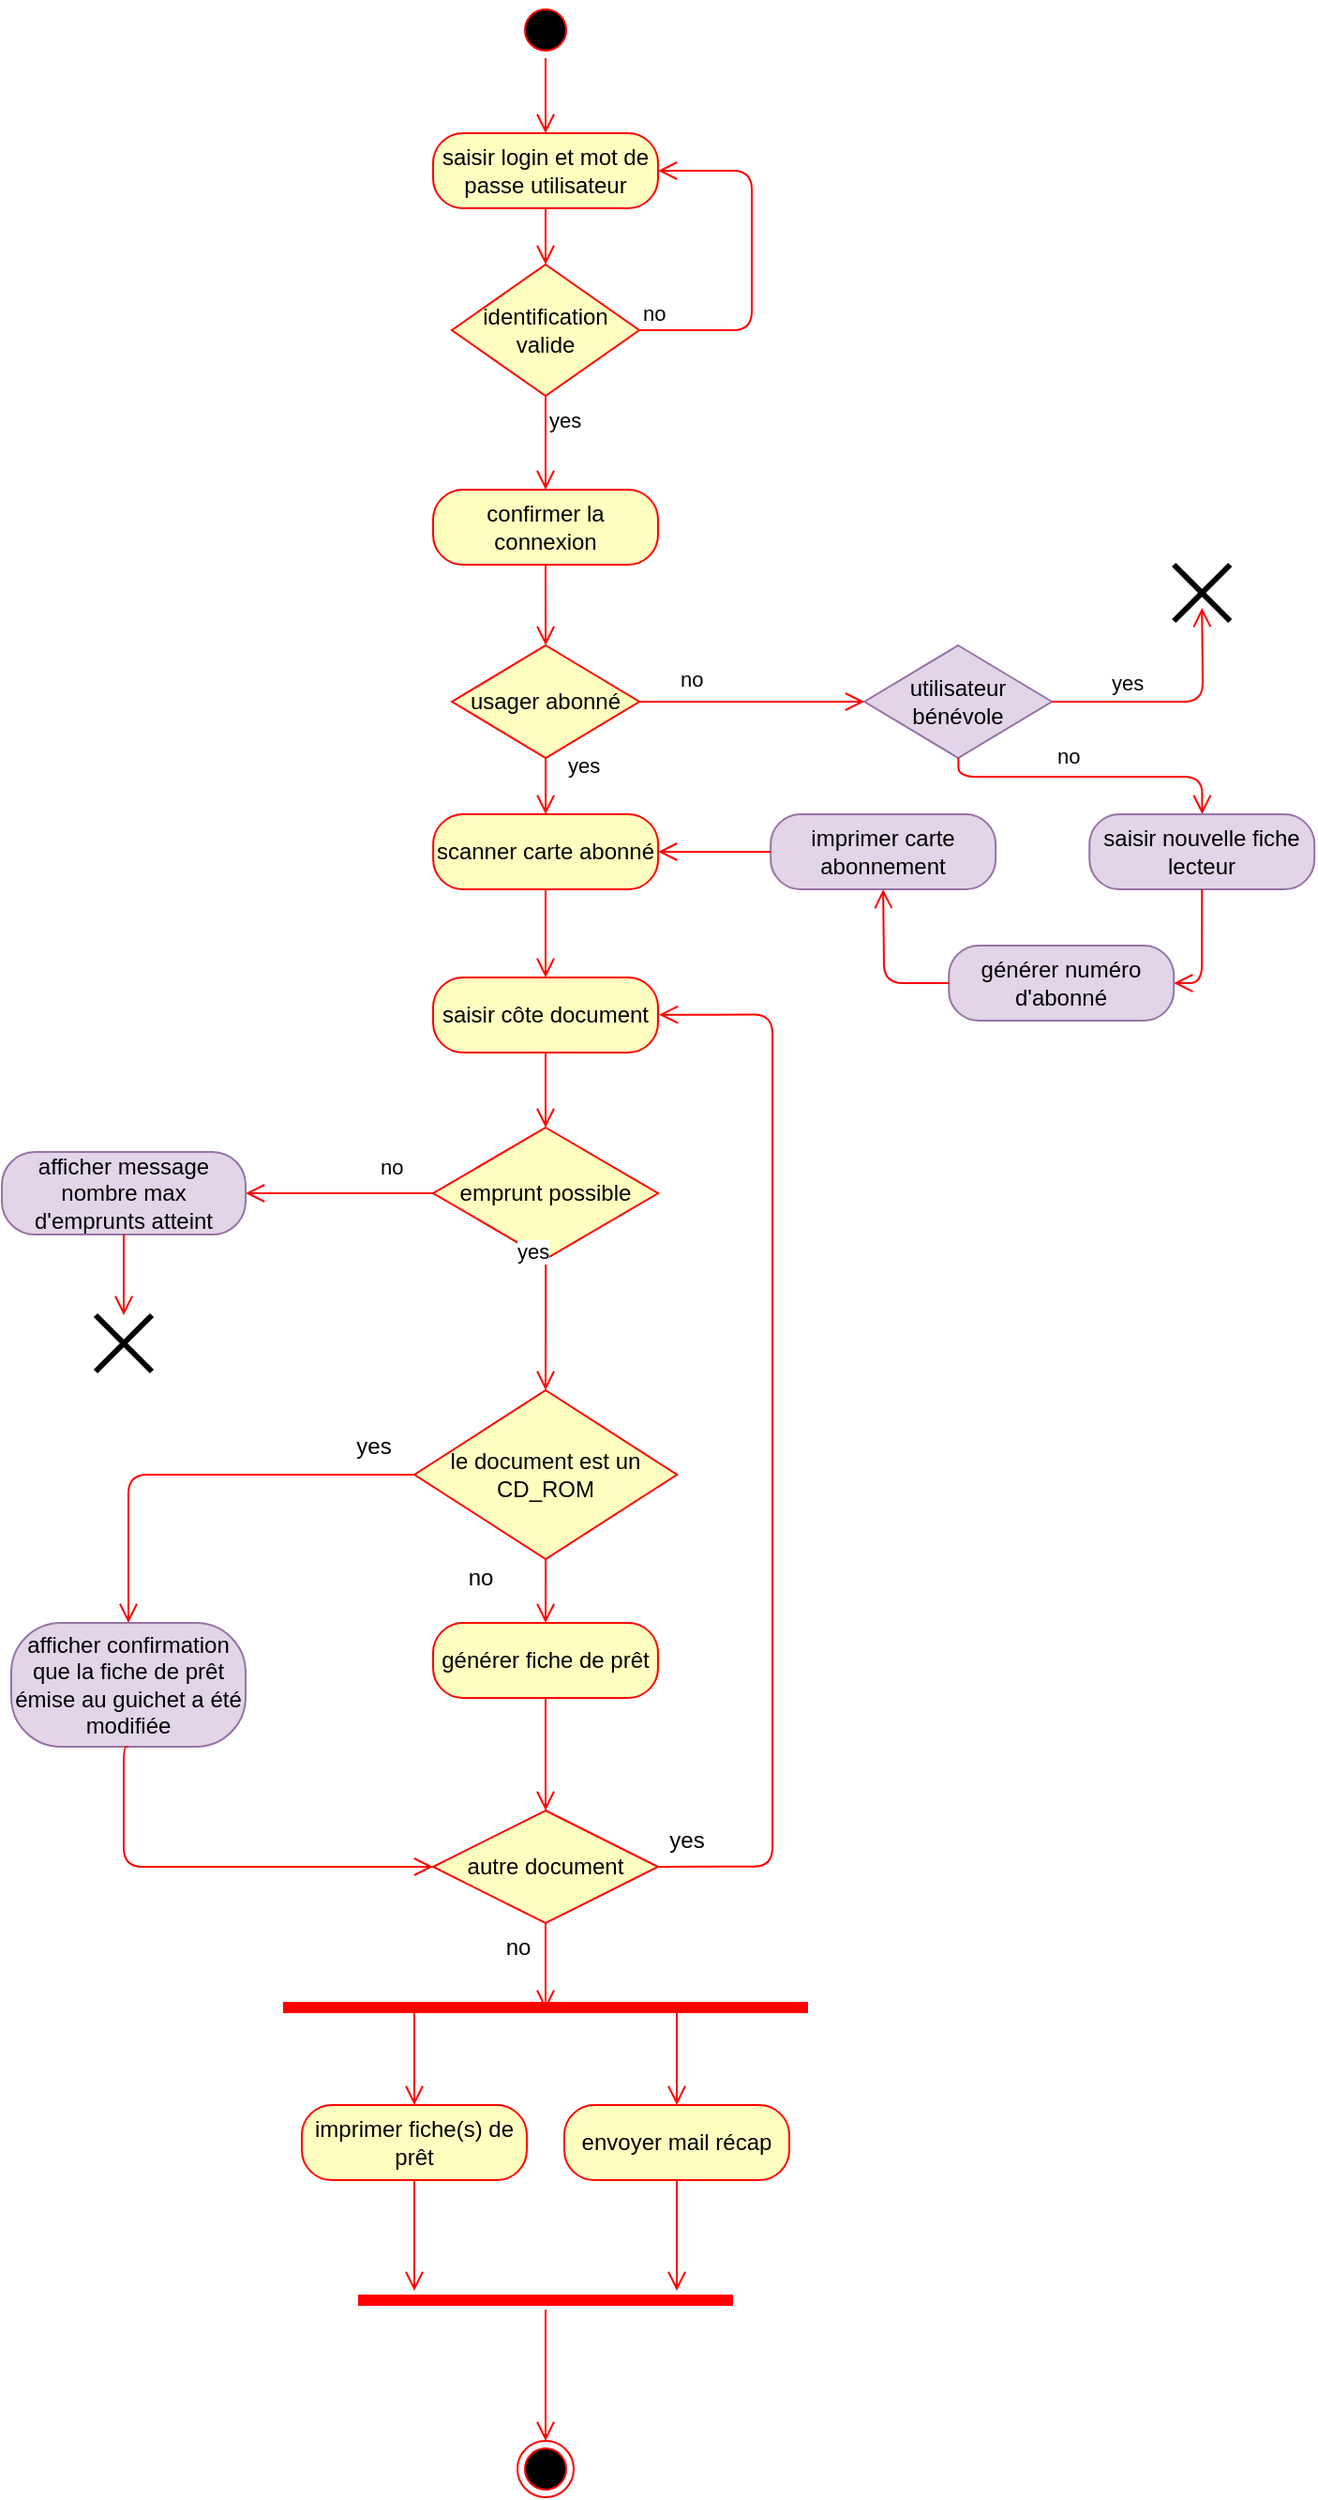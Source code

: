 <mxfile version="12.6.2" type="device"><diagram id="HF6RgyQXF6QEa167o4FL" name="Page-1"><mxGraphModel dx="868" dy="1696" grid="1" gridSize="10" guides="1" tooltips="1" connect="1" arrows="1" fold="1" page="1" pageScale="1" pageWidth="827" pageHeight="1169" math="0" shadow="0"><root><mxCell id="0"/><mxCell id="1" parent="0"/><mxCell id="9mSCXrdtJPMnGaA1iyoQ-2" value="" style="ellipse;html=1;shape=startState;fillColor=#000000;strokeColor=#ff0000;" parent="1" vertex="1"><mxGeometry x="395" y="-30" width="30" height="30" as="geometry"/></mxCell><mxCell id="9mSCXrdtJPMnGaA1iyoQ-3" value="" style="edgeStyle=orthogonalEdgeStyle;html=1;verticalAlign=bottom;endArrow=open;endSize=8;strokeColor=#ff0000;entryX=0.5;entryY=0;entryDx=0;entryDy=0;" parent="1" source="9mSCXrdtJPMnGaA1iyoQ-2" target="9mSCXrdtJPMnGaA1iyoQ-4" edge="1"><mxGeometry relative="1" as="geometry"><mxPoint x="410.05" y="90" as="targetPoint"/></mxGeometry></mxCell><mxCell id="9mSCXrdtJPMnGaA1iyoQ-4" value="saisir login et mot de passe utilisateur" style="rounded=1;whiteSpace=wrap;html=1;arcSize=40;fontColor=#000000;fillColor=#ffffc0;strokeColor=#ff0000;" parent="1" vertex="1"><mxGeometry x="350" y="40" width="120" height="40" as="geometry"/></mxCell><mxCell id="9mSCXrdtJPMnGaA1iyoQ-42" value="usager abonné" style="rhombus;whiteSpace=wrap;html=1;fillColor=#ffffc0;strokeColor=#ff0000;" parent="1" vertex="1"><mxGeometry x="360.06" y="313" width="100" height="60" as="geometry"/></mxCell><mxCell id="9mSCXrdtJPMnGaA1iyoQ-43" value="no" style="edgeStyle=orthogonalEdgeStyle;html=1;align=left;verticalAlign=bottom;endArrow=open;endSize=8;strokeColor=#ff0000;entryX=0;entryY=0.5;entryDx=0;entryDy=0;" parent="1" source="9mSCXrdtJPMnGaA1iyoQ-42" target="9mSCXrdtJPMnGaA1iyoQ-45" edge="1"><mxGeometry x="-0.668" y="3" relative="1" as="geometry"><mxPoint x="550.11" y="363" as="targetPoint"/><mxPoint as="offset"/></mxGeometry></mxCell><mxCell id="9mSCXrdtJPMnGaA1iyoQ-44" value="yes" style="edgeStyle=orthogonalEdgeStyle;html=1;align=left;verticalAlign=top;endArrow=open;endSize=8;strokeColor=#ff0000;entryX=0.5;entryY=0;entryDx=0;entryDy=0;" parent="1" source="9mSCXrdtJPMnGaA1iyoQ-42" target="9mSCXrdtJPMnGaA1iyoQ-51" edge="1"><mxGeometry x="0.019" y="27" relative="1" as="geometry"><mxPoint x="410.11" y="453" as="targetPoint"/><mxPoint x="-17" y="-25" as="offset"/></mxGeometry></mxCell><mxCell id="9mSCXrdtJPMnGaA1iyoQ-45" value="utilisateur bénévole" style="rhombus;whiteSpace=wrap;html=1;fillColor=#e1d5e7;strokeColor=#9673a6;" parent="1" vertex="1"><mxGeometry x="580.06" y="313" width="100" height="60" as="geometry"/></mxCell><mxCell id="9mSCXrdtJPMnGaA1iyoQ-46" value="no" style="edgeStyle=orthogonalEdgeStyle;html=1;align=left;verticalAlign=bottom;endArrow=open;endSize=8;strokeColor=#ff0000;" parent="1" source="9mSCXrdtJPMnGaA1iyoQ-45" edge="1"><mxGeometry x="0.23" y="88" relative="1" as="geometry"><mxPoint x="760.11" y="293" as="targetPoint"/><mxPoint x="8" y="37" as="offset"/></mxGeometry></mxCell><mxCell id="9mSCXrdtJPMnGaA1iyoQ-47" value="yes" style="edgeStyle=orthogonalEdgeStyle;html=1;align=left;verticalAlign=top;endArrow=open;endSize=8;strokeColor=#ff0000;entryX=0.5;entryY=0;entryDx=0;entryDy=0;" parent="1" edge="1"><mxGeometry x="0.125" y="63" relative="1" as="geometry"><mxPoint x="760.203" y="403" as="targetPoint"/><mxPoint x="630.203" y="372.914" as="sourcePoint"/><Array as="points"><mxPoint x="630.06" y="383"/><mxPoint x="760.06" y="383"/></Array><mxPoint as="offset"/></mxGeometry></mxCell><mxCell id="9mSCXrdtJPMnGaA1iyoQ-48" value="" style="shape=umlDestroy;whiteSpace=wrap;html=1;strokeWidth=3;" parent="1" vertex="1"><mxGeometry x="745.11" y="270" width="30" height="30" as="geometry"/></mxCell><mxCell id="9mSCXrdtJPMnGaA1iyoQ-49" value="saisir nouvelle fiche lecteur" style="rounded=1;whiteSpace=wrap;html=1;arcSize=40;fillColor=#e1d5e7;strokeColor=#9673a6;" parent="1" vertex="1"><mxGeometry x="700.11" y="403" width="120" height="40" as="geometry"/></mxCell><mxCell id="9mSCXrdtJPMnGaA1iyoQ-50" value="" style="edgeStyle=orthogonalEdgeStyle;html=1;verticalAlign=bottom;endArrow=open;endSize=8;strokeColor=#ff0000;exitX=0.5;exitY=1;exitDx=0;exitDy=0;entryX=1;entryY=0.5;entryDx=0;entryDy=0;" parent="1" source="9mSCXrdtJPMnGaA1iyoQ-49" target="9mSCXrdtJPMnGaA1iyoQ-55" edge="1"><mxGeometry relative="1" as="geometry"><mxPoint x="640.06" y="423" as="targetPoint"/><Array as="points"/></mxGeometry></mxCell><mxCell id="9mSCXrdtJPMnGaA1iyoQ-51" value="scanner carte abonné" style="rounded=1;whiteSpace=wrap;html=1;arcSize=40;fontColor=#000000;fillColor=#ffffc0;strokeColor=#ff0000;" parent="1" vertex="1"><mxGeometry x="350.06" y="403" width="120" height="40" as="geometry"/></mxCell><mxCell id="9mSCXrdtJPMnGaA1iyoQ-55" value="générer numéro d'abonné" style="rounded=1;whiteSpace=wrap;html=1;arcSize=40;fillColor=#e1d5e7;strokeColor=#9673a6;" parent="1" vertex="1"><mxGeometry x="625.11" y="473" width="120" height="40" as="geometry"/></mxCell><mxCell id="9mSCXrdtJPMnGaA1iyoQ-58" value="" style="edgeStyle=orthogonalEdgeStyle;html=1;verticalAlign=bottom;endArrow=open;endSize=8;strokeColor=#ff0000;entryX=0.5;entryY=0;entryDx=0;entryDy=0;" parent="1" source="9mSCXrdtJPMnGaA1iyoQ-4" target="9mSCXrdtJPMnGaA1iyoQ-132" edge="1"><mxGeometry relative="1" as="geometry"><mxPoint x="410.05" y="160" as="targetPoint"/><mxPoint x="410.05" y="130" as="sourcePoint"/></mxGeometry></mxCell><mxCell id="9mSCXrdtJPMnGaA1iyoQ-60" value="confirmer la connexion" style="rounded=1;whiteSpace=wrap;html=1;arcSize=40;fontColor=#000000;fillColor=#ffffc0;strokeColor=#ff0000;" parent="1" vertex="1"><mxGeometry x="350" y="230" width="120" height="40" as="geometry"/></mxCell><mxCell id="9mSCXrdtJPMnGaA1iyoQ-61" value="" style="edgeStyle=orthogonalEdgeStyle;html=1;verticalAlign=bottom;endArrow=open;endSize=8;strokeColor=#ff0000;entryX=0.5;entryY=0;entryDx=0;entryDy=0;" parent="1" source="9mSCXrdtJPMnGaA1iyoQ-60" target="9mSCXrdtJPMnGaA1iyoQ-42" edge="1"><mxGeometry relative="1" as="geometry"><mxPoint x="410" y="310" as="targetPoint"/></mxGeometry></mxCell><mxCell id="9mSCXrdtJPMnGaA1iyoQ-66" value="" style="edgeStyle=orthogonalEdgeStyle;html=1;verticalAlign=bottom;endArrow=open;endSize=8;strokeColor=#ff0000;exitX=0;exitY=0.5;exitDx=0;exitDy=0;" parent="1" source="9mSCXrdtJPMnGaA1iyoQ-55" edge="1"><mxGeometry relative="1" as="geometry"><mxPoint x="590.06" y="443" as="targetPoint"/><mxPoint x="420.203" y="543" as="sourcePoint"/></mxGeometry></mxCell><mxCell id="9mSCXrdtJPMnGaA1iyoQ-67" value="imprimer carte abonnement" style="rounded=1;whiteSpace=wrap;html=1;arcSize=40;fillColor=#e1d5e7;strokeColor=#9673a6;" parent="1" vertex="1"><mxGeometry x="530.06" y="403" width="120" height="40" as="geometry"/></mxCell><mxCell id="9mSCXrdtJPMnGaA1iyoQ-69" value="" style="edgeStyle=orthogonalEdgeStyle;html=1;verticalAlign=bottom;endArrow=open;endSize=8;strokeColor=#ff0000;exitX=0;exitY=0.5;exitDx=0;exitDy=0;" parent="1" source="9mSCXrdtJPMnGaA1iyoQ-67" edge="1"><mxGeometry relative="1" as="geometry"><mxPoint x="470.06" y="423" as="targetPoint"/><mxPoint x="420.203" y="543" as="sourcePoint"/></mxGeometry></mxCell><mxCell id="9mSCXrdtJPMnGaA1iyoQ-88" value="" style="edgeStyle=orthogonalEdgeStyle;html=1;verticalAlign=bottom;endArrow=open;endSize=8;strokeColor=#ff0000;" parent="1" edge="1"><mxGeometry relative="1" as="geometry"><mxPoint x="410" y="490" as="targetPoint"/><mxPoint x="410" y="443" as="sourcePoint"/></mxGeometry></mxCell><mxCell id="9mSCXrdtJPMnGaA1iyoQ-89" value="saisir côte document" style="rounded=1;whiteSpace=wrap;html=1;arcSize=40;fontColor=#000000;fillColor=#ffffc0;strokeColor=#ff0000;" parent="1" vertex="1"><mxGeometry x="350" y="490" width="120" height="40" as="geometry"/></mxCell><mxCell id="9mSCXrdtJPMnGaA1iyoQ-90" value="" style="edgeStyle=orthogonalEdgeStyle;html=1;verticalAlign=bottom;endArrow=open;endSize=8;strokeColor=#ff0000;" parent="1" source="9mSCXrdtJPMnGaA1iyoQ-89" edge="1"><mxGeometry relative="1" as="geometry"><mxPoint x="410" y="570" as="targetPoint"/></mxGeometry></mxCell><mxCell id="9mSCXrdtJPMnGaA1iyoQ-91" value="emprunt possible" style="rhombus;whiteSpace=wrap;html=1;fillColor=#ffffc0;strokeColor=#ff0000;" parent="1" vertex="1"><mxGeometry x="350.06" y="570" width="120" height="70" as="geometry"/></mxCell><mxCell id="9mSCXrdtJPMnGaA1iyoQ-92" value="no" style="edgeStyle=orthogonalEdgeStyle;html=1;align=left;verticalAlign=bottom;endArrow=open;endSize=8;strokeColor=#ff0000;exitX=0;exitY=0.5;exitDx=0;exitDy=0;" parent="1" source="9mSCXrdtJPMnGaA1iyoQ-91" edge="1"><mxGeometry x="-0.399" y="-5" relative="1" as="geometry"><mxPoint x="250" y="605" as="targetPoint"/><mxPoint as="offset"/></mxGeometry></mxCell><mxCell id="9mSCXrdtJPMnGaA1iyoQ-93" value="yes" style="edgeStyle=orthogonalEdgeStyle;html=1;align=left;verticalAlign=top;endArrow=open;endSize=8;strokeColor=#ff0000;" parent="1" source="9mSCXrdtJPMnGaA1iyoQ-91" edge="1"><mxGeometry x="0.001" y="27" relative="1" as="geometry"><mxPoint x="410" y="710" as="targetPoint"/><mxPoint x="-17" y="-25" as="offset"/></mxGeometry></mxCell><mxCell id="9mSCXrdtJPMnGaA1iyoQ-94" value="générer fiche de prêt" style="rounded=1;whiteSpace=wrap;html=1;arcSize=40;fontColor=#000000;fillColor=#ffffc0;strokeColor=#ff0000;" parent="1" vertex="1"><mxGeometry x="350" y="834" width="120" height="40" as="geometry"/></mxCell><mxCell id="9mSCXrdtJPMnGaA1iyoQ-95" value="" style="edgeStyle=orthogonalEdgeStyle;html=1;verticalAlign=bottom;endArrow=open;endSize=8;strokeColor=#ff0000;" parent="1" source="9mSCXrdtJPMnGaA1iyoQ-94" edge="1"><mxGeometry relative="1" as="geometry"><mxPoint x="410" y="934" as="targetPoint"/></mxGeometry></mxCell><mxCell id="9mSCXrdtJPMnGaA1iyoQ-96" value="autre document" style="rhombus;whiteSpace=wrap;html=1;fillColor=#ffffc0;strokeColor=#ff0000;" parent="1" vertex="1"><mxGeometry x="350" y="934" width="120" height="60" as="geometry"/></mxCell><mxCell id="9mSCXrdtJPMnGaA1iyoQ-97" value="" style="edgeStyle=orthogonalEdgeStyle;html=1;align=left;verticalAlign=bottom;endArrow=open;endSize=8;strokeColor=#ff0000;entryX=1;entryY=0.5;entryDx=0;entryDy=0;exitX=1;exitY=0.5;exitDx=0;exitDy=0;" parent="1" edge="1"><mxGeometry x="-0.733" y="121" relative="1" as="geometry"><mxPoint x="470.529" y="509.824" as="targetPoint"/><mxPoint x="470.529" y="963.941" as="sourcePoint"/><Array as="points"><mxPoint x="531" y="964"/><mxPoint x="531" y="510"/></Array><mxPoint x="11" y="50" as="offset"/></mxGeometry></mxCell><mxCell id="9mSCXrdtJPMnGaA1iyoQ-98" value="" style="edgeStyle=orthogonalEdgeStyle;html=1;align=left;verticalAlign=top;endArrow=open;endSize=8;strokeColor=#ff0000;entryX=0.5;entryY=0.6;entryDx=0;entryDy=0;entryPerimeter=0;" parent="1" source="9mSCXrdtJPMnGaA1iyoQ-96" target="9mSCXrdtJPMnGaA1iyoQ-103" edge="1"><mxGeometry x="-0.12" y="116" relative="1" as="geometry"><mxPoint x="410" y="1074" as="targetPoint"/><mxPoint x="-27" y="-76" as="offset"/></mxGeometry></mxCell><mxCell id="9mSCXrdtJPMnGaA1iyoQ-100" value="" style="shape=umlDestroy;whiteSpace=wrap;html=1;strokeWidth=3;" parent="1" vertex="1"><mxGeometry x="170.0" y="670" width="30" height="30" as="geometry"/></mxCell><mxCell id="9mSCXrdtJPMnGaA1iyoQ-101" value="afficher message nombre max d'emprunts atteint" style="rounded=1;whiteSpace=wrap;html=1;arcSize=40;fillColor=#e1d5e7;strokeColor=#9673a6;" parent="1" vertex="1"><mxGeometry x="120" y="583" width="130" height="44" as="geometry"/></mxCell><mxCell id="9mSCXrdtJPMnGaA1iyoQ-102" value="" style="edgeStyle=orthogonalEdgeStyle;html=1;verticalAlign=bottom;endArrow=open;endSize=8;strokeColor=#ff0000;" parent="1" source="9mSCXrdtJPMnGaA1iyoQ-101" edge="1"><mxGeometry relative="1" as="geometry"><mxPoint x="185" y="670" as="targetPoint"/></mxGeometry></mxCell><mxCell id="9mSCXrdtJPMnGaA1iyoQ-103" value="" style="shape=line;html=1;strokeWidth=6;strokeColor=#ff0000;" parent="1" vertex="1"><mxGeometry x="270" y="1034" width="280" height="10" as="geometry"/></mxCell><mxCell id="9mSCXrdtJPMnGaA1iyoQ-109" value="imprimer fiche(s) de prêt" style="rounded=1;whiteSpace=wrap;html=1;arcSize=40;fontColor=#000000;fillColor=#ffffc0;strokeColor=#ff0000;" parent="1" vertex="1"><mxGeometry x="280" y="1091" width="120" height="40" as="geometry"/></mxCell><mxCell id="9mSCXrdtJPMnGaA1iyoQ-111" value="envoyer mail récap" style="rounded=1;whiteSpace=wrap;html=1;arcSize=40;fontColor=#000000;fillColor=#ffffc0;strokeColor=#ff0000;" parent="1" vertex="1"><mxGeometry x="420" y="1091" width="120" height="40" as="geometry"/></mxCell><mxCell id="9mSCXrdtJPMnGaA1iyoQ-115" value="" style="edgeStyle=orthogonalEdgeStyle;html=1;verticalAlign=bottom;endArrow=open;endSize=8;strokeColor=#ff0000;exitX=0.25;exitY=0.5;exitDx=0;exitDy=0;exitPerimeter=0;entryX=0.5;entryY=0;entryDx=0;entryDy=0;" parent="1" source="9mSCXrdtJPMnGaA1iyoQ-103" target="9mSCXrdtJPMnGaA1iyoQ-109" edge="1"><mxGeometry relative="1" as="geometry"><mxPoint x="340" y="1124" as="targetPoint"/><mxPoint x="349" y="1174.0" as="sourcePoint"/></mxGeometry></mxCell><mxCell id="9mSCXrdtJPMnGaA1iyoQ-116" value="" style="edgeStyle=orthogonalEdgeStyle;html=1;verticalAlign=bottom;endArrow=open;endSize=8;strokeColor=#ff0000;exitX=0.75;exitY=0.5;exitDx=0;exitDy=0;exitPerimeter=0;entryX=0.5;entryY=0;entryDx=0;entryDy=0;" parent="1" source="9mSCXrdtJPMnGaA1iyoQ-103" target="9mSCXrdtJPMnGaA1iyoQ-111" edge="1"><mxGeometry relative="1" as="geometry"><mxPoint x="350" y="1134" as="targetPoint"/><mxPoint x="350" y="1049" as="sourcePoint"/></mxGeometry></mxCell><mxCell id="9mSCXrdtJPMnGaA1iyoQ-118" value="le document est un CD_ROM" style="rhombus;whiteSpace=wrap;html=1;fillColor=#ffffc0;strokeColor=#ff0000;" parent="1" vertex="1"><mxGeometry x="340.03" y="710" width="140.06" height="90" as="geometry"/></mxCell><mxCell id="9mSCXrdtJPMnGaA1iyoQ-119" value="" style="edgeStyle=orthogonalEdgeStyle;html=1;align=left;verticalAlign=bottom;endArrow=open;endSize=8;strokeColor=#ff0000;exitX=0;exitY=0.5;exitDx=0;exitDy=0;entryX=0.5;entryY=0;entryDx=0;entryDy=0;" parent="1" source="9mSCXrdtJPMnGaA1iyoQ-118" target="9mSCXrdtJPMnGaA1iyoQ-126" edge="1"><mxGeometry x="-1" relative="1" as="geometry"><mxPoint x="190" y="790" as="targetPoint"/><Array as="points"><mxPoint x="188" y="755"/></Array></mxGeometry></mxCell><mxCell id="9mSCXrdtJPMnGaA1iyoQ-121" value="yes" style="text;html=1;align=center;verticalAlign=middle;resizable=0;points=[];autosize=1;" parent="1" vertex="1"><mxGeometry x="303" y="730" width="30" height="20" as="geometry"/></mxCell><mxCell id="9mSCXrdtJPMnGaA1iyoQ-122" value="no" style="text;html=1;align=center;verticalAlign=middle;resizable=0;points=[];autosize=1;" parent="1" vertex="1"><mxGeometry x="360.06" y="800" width="30" height="20" as="geometry"/></mxCell><mxCell id="9mSCXrdtJPMnGaA1iyoQ-124" value="yes" style="text;html=1;align=center;verticalAlign=middle;resizable=0;points=[];autosize=1;" parent="1" vertex="1"><mxGeometry x="470.06" y="940" width="30" height="20" as="geometry"/></mxCell><mxCell id="9mSCXrdtJPMnGaA1iyoQ-125" value="no" style="text;html=1;align=center;verticalAlign=middle;resizable=0;points=[];autosize=1;" parent="1" vertex="1"><mxGeometry x="380" y="997" width="30" height="20" as="geometry"/></mxCell><mxCell id="9mSCXrdtJPMnGaA1iyoQ-126" value="afficher confirmation que la fiche de prêt émise au guichet a été modifiée" style="rounded=1;whiteSpace=wrap;html=1;arcSize=40;fillColor=#e1d5e7;strokeColor=#9673a6;" parent="1" vertex="1"><mxGeometry x="125" y="834" width="125" height="66" as="geometry"/></mxCell><mxCell id="9mSCXrdtJPMnGaA1iyoQ-127" value="" style="edgeStyle=orthogonalEdgeStyle;html=1;verticalAlign=bottom;endArrow=open;endSize=8;strokeColor=#ff0000;exitX=0.5;exitY=1;exitDx=0;exitDy=0;entryX=0;entryY=0.5;entryDx=0;entryDy=0;" parent="1" source="9mSCXrdtJPMnGaA1iyoQ-126" target="9mSCXrdtJPMnGaA1iyoQ-96" edge="1"><mxGeometry relative="1" as="geometry"><mxPoint x="70" y="980" as="targetPoint"/><Array as="points"><mxPoint x="185" y="964"/></Array></mxGeometry></mxCell><mxCell id="9mSCXrdtJPMnGaA1iyoQ-128" value="" style="edgeStyle=orthogonalEdgeStyle;html=1;verticalAlign=bottom;endArrow=open;endSize=8;strokeColor=#ff0000;exitX=0.5;exitY=1;exitDx=0;exitDy=0;entryX=0.5;entryY=0;entryDx=0;entryDy=0;" parent="1" source="9mSCXrdtJPMnGaA1iyoQ-118" target="9mSCXrdtJPMnGaA1iyoQ-94" edge="1"><mxGeometry relative="1" as="geometry"><mxPoint x="414.79" y="843" as="targetPoint"/><mxPoint x="415" y="820" as="sourcePoint"/></mxGeometry></mxCell><mxCell id="9mSCXrdtJPMnGaA1iyoQ-130" value="" style="edgeStyle=orthogonalEdgeStyle;html=1;verticalAlign=bottom;endArrow=open;endSize=8;strokeColor=#ff0000;exitX=0.5;exitY=1;exitDx=0;exitDy=0;" parent="1" source="9mSCXrdtJPMnGaA1iyoQ-111" edge="1"><mxGeometry relative="1" as="geometry"><mxPoint x="480" y="1190" as="targetPoint"/><mxPoint x="490" y="1049.0" as="sourcePoint"/></mxGeometry></mxCell><mxCell id="9mSCXrdtJPMnGaA1iyoQ-131" value="" style="edgeStyle=orthogonalEdgeStyle;html=1;verticalAlign=bottom;endArrow=open;endSize=8;strokeColor=#ff0000;exitX=0.5;exitY=1;exitDx=0;exitDy=0;" parent="1" source="9mSCXrdtJPMnGaA1iyoQ-109" edge="1"><mxGeometry relative="1" as="geometry"><mxPoint x="340" y="1190" as="targetPoint"/><mxPoint x="190.03" y="1131" as="sourcePoint"/></mxGeometry></mxCell><mxCell id="9mSCXrdtJPMnGaA1iyoQ-132" value="identification valide" style="rhombus;whiteSpace=wrap;html=1;fillColor=#ffffc0;strokeColor=#ff0000;" parent="1" vertex="1"><mxGeometry x="360" y="110" width="100" height="70" as="geometry"/></mxCell><mxCell id="9mSCXrdtJPMnGaA1iyoQ-134" value="yes" style="edgeStyle=orthogonalEdgeStyle;html=1;align=left;verticalAlign=top;endArrow=open;endSize=8;strokeColor=#ff0000;entryX=0.5;entryY=0;entryDx=0;entryDy=0;" parent="1" source="9mSCXrdtJPMnGaA1iyoQ-132" target="9mSCXrdtJPMnGaA1iyoQ-60" edge="1"><mxGeometry x="-1" relative="1" as="geometry"><mxPoint x="410" y="210" as="targetPoint"/></mxGeometry></mxCell><mxCell id="9mSCXrdtJPMnGaA1iyoQ-135" value="" style="shape=line;html=1;strokeWidth=6;strokeColor=#ff0000;" parent="1" vertex="1"><mxGeometry x="310" y="1190" width="200" height="10" as="geometry"/></mxCell><mxCell id="9mSCXrdtJPMnGaA1iyoQ-136" value="" style="edgeStyle=orthogonalEdgeStyle;html=1;verticalAlign=bottom;endArrow=open;endSize=8;strokeColor=#ff0000;" parent="1" source="9mSCXrdtJPMnGaA1iyoQ-135" edge="1"><mxGeometry relative="1" as="geometry"><mxPoint x="410" y="1270" as="targetPoint"/></mxGeometry></mxCell><mxCell id="9mSCXrdtJPMnGaA1iyoQ-137" value="" style="ellipse;html=1;shape=endState;fillColor=#000000;strokeColor=#ff0000;" parent="1" vertex="1"><mxGeometry x="395" y="1270" width="30" height="30" as="geometry"/></mxCell><mxCell id="9mSCXrdtJPMnGaA1iyoQ-139" value="no" style="edgeStyle=orthogonalEdgeStyle;html=1;align=left;verticalAlign=bottom;endArrow=open;endSize=8;strokeColor=#ff0000;exitX=1;exitY=0.5;exitDx=0;exitDy=0;entryX=1;entryY=0.5;entryDx=0;entryDy=0;" parent="1" source="9mSCXrdtJPMnGaA1iyoQ-132" target="9mSCXrdtJPMnGaA1iyoQ-4" edge="1"><mxGeometry x="-1" relative="1" as="geometry"><mxPoint x="160" y="190" as="targetPoint"/><Array as="points"><mxPoint x="520" y="145"/><mxPoint x="520" y="60"/></Array></mxGeometry></mxCell></root></mxGraphModel></diagram></mxfile>